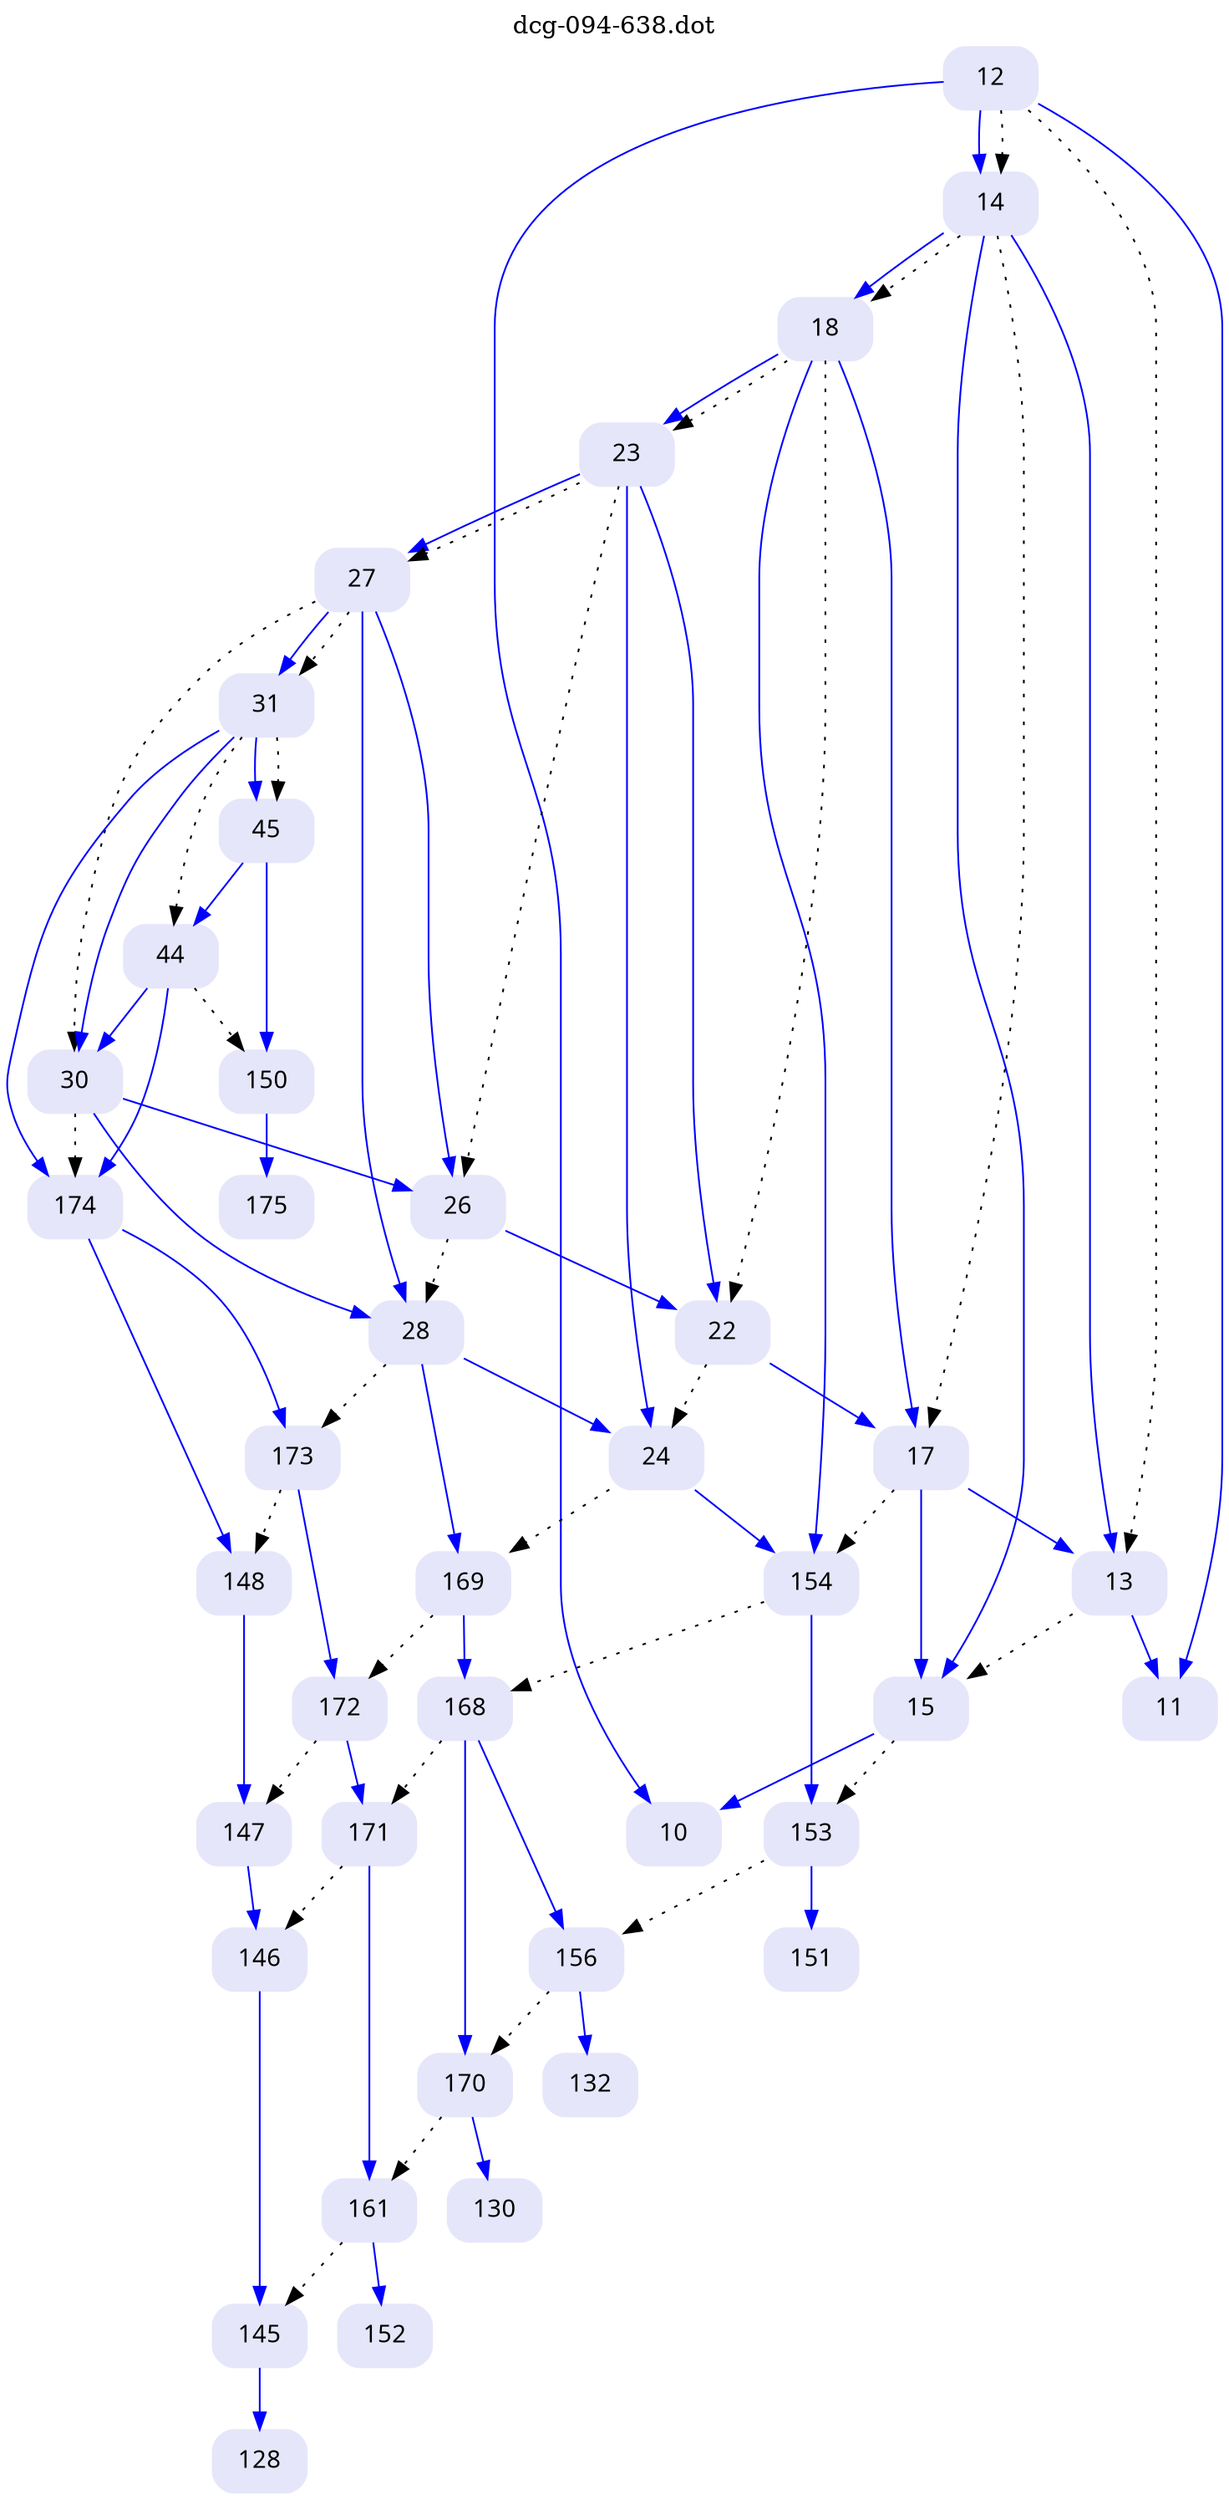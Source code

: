 digraph dcg_94 {
  labelloc="t";
  label="dcg-094-638.dot";
  node [fontname="sans-serif"];
  node [shape=box style="rounded,filled"];
  n12 [label="12" color=lavender];
  n12 -> n11 [color=blue penwidth=1];
  n12 -> n10 [color=blue penwidth=1];
  n12 -> n14 [color=blue penwidth=1];
  n12 -> n13 [style=dotted,label=""];
  n12 -> n14 [style=dotted,label=""];
  n14 [label="14" color=lavender];
  n14 -> n13 [color=blue penwidth=1];
  n14 -> n15 [color=blue penwidth=1];
  n14 -> n18 [color=blue penwidth=1];
  n14 -> n17 [style=dotted,label=""];
  n14 -> n18 [style=dotted,label=""];
  n18 [label="18" color=lavender];
  n18 -> n17 [color=blue penwidth=1];
  n18 -> n154 [color=blue penwidth=1];
  n18 -> n23 [color=blue penwidth=1];
  n18 -> n22 [style=dotted,label=""];
  n18 -> n23 [style=dotted,label=""];
  n23 [label="23" color=lavender];
  n23 -> n22 [color=blue penwidth=1];
  n23 -> n24 [color=blue penwidth=1];
  n23 -> n27 [color=blue penwidth=1];
  n23 -> n26 [style=dotted,label=""];
  n23 -> n27 [style=dotted,label=""];
  n27 [label="27" color=lavender];
  n27 -> n26 [color=blue penwidth=1];
  n27 -> n28 [color=blue penwidth=1];
  n27 -> n31 [color=blue penwidth=1];
  n27 -> n30 [style=dotted,label=""];
  n27 -> n31 [style=dotted,label=""];
  n31 [label="31" color=lavender];
  n31 -> n30 [color=blue penwidth=1];
  n31 -> n174 [color=blue penwidth=1];
  n31 -> n45 [color=blue penwidth=1];
  n31 -> n44 [style=dotted,label=""];
  n31 -> n45 [style=dotted,label=""];
  n45 [label="45" color=lavender];
  n45 -> n44 [color=blue penwidth=1];
  n45 -> n150 [color=blue penwidth=1];
  n150 [label="150" color=lavender];
  n150 -> n175 [color=blue penwidth=1];
  n175 [label="175" color=lavender];
  n44 [label="44" color=lavender];
  n44 -> n30 [color=blue penwidth=1];
  n44 -> n174 [color=blue penwidth=1];
  n44 -> n150 [style=dotted,label=""];
  n174 [label="174" color=lavender];
  n174 -> n173 [color=blue penwidth=1];
  n174 -> n148 [color=blue penwidth=1];
  n148 [label="148" color=lavender];
  n148 -> n147 [color=blue penwidth=1];
  n147 [label="147" color=lavender];
  n147 -> n146 [color=blue penwidth=1];
  n146 [label="146" color=lavender];
  n146 -> n145 [color=blue penwidth=1];
  n145 [label="145" color=lavender];
  n145 -> n128 [color=blue penwidth=1];
  n128 [label="128" color=lavender];
  n173 [label="173" color=lavender];
  n173 -> n172 [color=blue penwidth=1];
  n173 -> n148 [style=dotted,label=""];
  n172 [label="172" color=lavender];
  n172 -> n171 [color=blue penwidth=1];
  n172 -> n147 [style=dotted,label=""];
  n171 [label="171" color=lavender];
  n171 -> n161 [color=blue penwidth=1];
  n171 -> n146 [style=dotted,label=""];
  n161 [label="161" color=lavender];
  n161 -> n152 [color=blue penwidth=1];
  n161 -> n145 [style=dotted,label=""];
  n152 [label="152" color=lavender];
  n30 [label="30" color=lavender];
  n30 -> n26 [color=blue penwidth=1];
  n30 -> n28 [color=blue penwidth=1];
  n30 -> n174 [style=dotted,label=""];
  n28 [label="28" color=lavender];
  n28 -> n24 [color=blue penwidth=1];
  n28 -> n169 [color=blue penwidth=1];
  n28 -> n173 [style=dotted,label=""];
  n169 [label="169" color=lavender];
  n169 -> n168 [color=blue penwidth=1];
  n169 -> n172 [style=dotted,label=""];
  n168 [label="168" color=lavender];
  n168 -> n156 [color=blue penwidth=1];
  n168 -> n170 [color=blue penwidth=1];
  n168 -> n171 [style=dotted,label=""];
  n170 [label="170" color=lavender];
  n170 -> n130 [color=blue penwidth=1];
  n170 -> n161 [style=dotted,label=""];
  n130 [label="130" color=lavender];
  n156 [label="156" color=lavender];
  n156 -> n132 [color=blue penwidth=1];
  n156 -> n170 [style=dotted,label=""];
  n132 [label="132" color=lavender];
  n24 [label="24" color=lavender];
  n24 -> n154 [color=blue penwidth=1];
  n24 -> n169 [style=dotted,label=""];
  n154 [label="154" color=lavender];
  n154 -> n153 [color=blue penwidth=1];
  n154 -> n168 [style=dotted,label=""];
  n153 [label="153" color=lavender];
  n153 -> n151 [color=blue penwidth=1];
  n153 -> n156 [style=dotted,label=""];
  n151 [label="151" color=lavender];
  n26 [label="26" color=lavender];
  n26 -> n22 [color=blue penwidth=1];
  n26 -> n28 [style=dotted,label=""];
  n22 [label="22" color=lavender];
  n22 -> n17 [color=blue penwidth=1];
  n22 -> n24 [style=dotted,label=""];
  n17 [label="17" color=lavender];
  n17 -> n13 [color=blue penwidth=1];
  n17 -> n15 [color=blue penwidth=1];
  n17 -> n154 [style=dotted,label=""];
  n15 [label="15" color=lavender];
  n15 -> n10 [color=blue penwidth=1];
  n15 -> n153 [style=dotted,label=""];
  n10 [label="10" color=lavender];
  n13 [label="13" color=lavender];
  n13 -> n11 [color=blue penwidth=1];
  n13 -> n15 [style=dotted,label=""];
  n11 [label="11" color=lavender];
}
